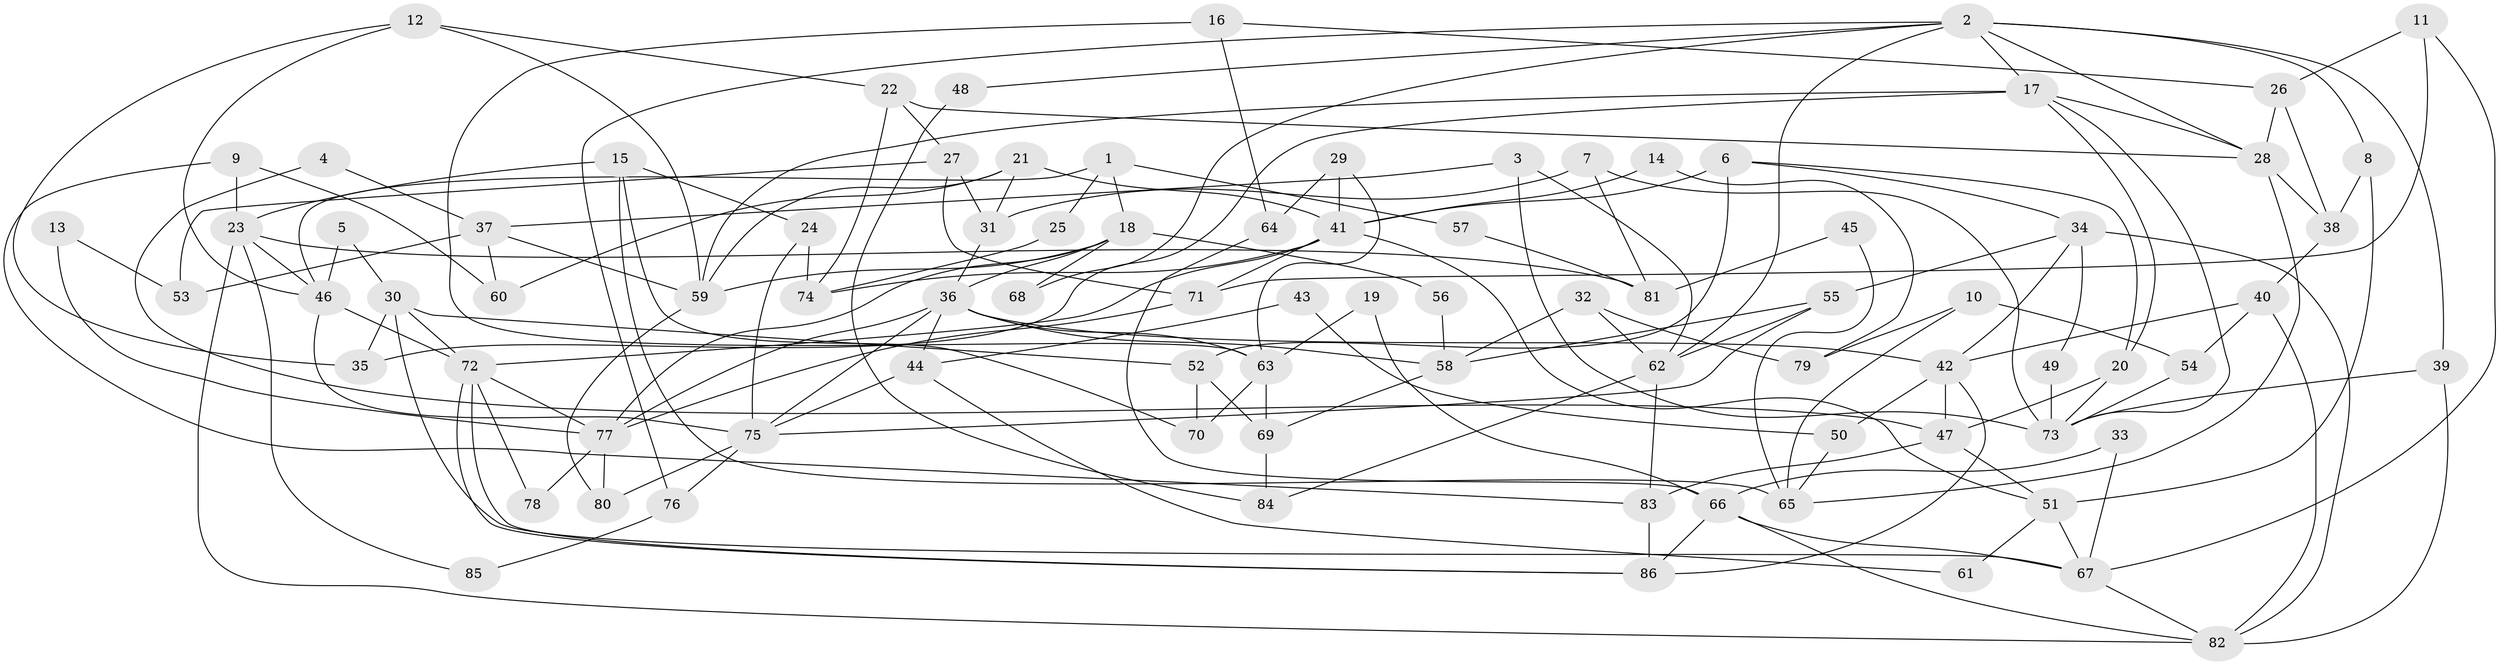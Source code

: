 // coarse degree distribution, {7: 0.057692307692307696, 10: 0.057692307692307696, 2: 0.17307692307692307, 3: 0.15384615384615385, 8: 0.07692307692307693, 5: 0.19230769230769232, 4: 0.19230769230769232, 6: 0.07692307692307693, 9: 0.019230769230769232}
// Generated by graph-tools (version 1.1) at 2025/50/03/04/25 22:50:49]
// undirected, 86 vertices, 172 edges
graph export_dot {
  node [color=gray90,style=filled];
  1;
  2;
  3;
  4;
  5;
  6;
  7;
  8;
  9;
  10;
  11;
  12;
  13;
  14;
  15;
  16;
  17;
  18;
  19;
  20;
  21;
  22;
  23;
  24;
  25;
  26;
  27;
  28;
  29;
  30;
  31;
  32;
  33;
  34;
  35;
  36;
  37;
  38;
  39;
  40;
  41;
  42;
  43;
  44;
  45;
  46;
  47;
  48;
  49;
  50;
  51;
  52;
  53;
  54;
  55;
  56;
  57;
  58;
  59;
  60;
  61;
  62;
  63;
  64;
  65;
  66;
  67;
  68;
  69;
  70;
  71;
  72;
  73;
  74;
  75;
  76;
  77;
  78;
  79;
  80;
  81;
  82;
  83;
  84;
  85;
  86;
  1 -- 46;
  1 -- 18;
  1 -- 25;
  1 -- 57;
  2 -- 17;
  2 -- 39;
  2 -- 8;
  2 -- 28;
  2 -- 48;
  2 -- 62;
  2 -- 68;
  2 -- 76;
  3 -- 37;
  3 -- 62;
  3 -- 73;
  4 -- 37;
  4 -- 47;
  5 -- 46;
  5 -- 30;
  6 -- 34;
  6 -- 20;
  6 -- 41;
  6 -- 52;
  7 -- 31;
  7 -- 73;
  7 -- 81;
  8 -- 51;
  8 -- 38;
  9 -- 23;
  9 -- 83;
  9 -- 60;
  10 -- 65;
  10 -- 54;
  10 -- 79;
  11 -- 71;
  11 -- 67;
  11 -- 26;
  12 -- 22;
  12 -- 59;
  12 -- 35;
  12 -- 46;
  13 -- 53;
  13 -- 77;
  14 -- 41;
  14 -- 79;
  15 -- 23;
  15 -- 70;
  15 -- 24;
  15 -- 65;
  16 -- 26;
  16 -- 64;
  16 -- 63;
  17 -- 35;
  17 -- 28;
  17 -- 20;
  17 -- 59;
  17 -- 73;
  18 -- 77;
  18 -- 36;
  18 -- 56;
  18 -- 59;
  18 -- 68;
  19 -- 66;
  19 -- 63;
  20 -- 73;
  20 -- 47;
  21 -- 59;
  21 -- 41;
  21 -- 31;
  21 -- 60;
  22 -- 74;
  22 -- 28;
  22 -- 27;
  23 -- 82;
  23 -- 46;
  23 -- 81;
  23 -- 85;
  24 -- 75;
  24 -- 74;
  25 -- 74;
  26 -- 38;
  26 -- 28;
  27 -- 31;
  27 -- 53;
  27 -- 71;
  28 -- 38;
  28 -- 65;
  29 -- 41;
  29 -- 63;
  29 -- 64;
  30 -- 72;
  30 -- 67;
  30 -- 35;
  30 -- 52;
  31 -- 36;
  32 -- 62;
  32 -- 58;
  32 -- 79;
  33 -- 66;
  33 -- 67;
  34 -- 55;
  34 -- 82;
  34 -- 42;
  34 -- 49;
  36 -- 58;
  36 -- 75;
  36 -- 42;
  36 -- 44;
  36 -- 63;
  36 -- 77;
  37 -- 60;
  37 -- 59;
  37 -- 53;
  38 -- 40;
  39 -- 73;
  39 -- 82;
  40 -- 42;
  40 -- 54;
  40 -- 82;
  41 -- 72;
  41 -- 51;
  41 -- 71;
  41 -- 74;
  42 -- 47;
  42 -- 50;
  42 -- 86;
  43 -- 50;
  43 -- 44;
  44 -- 75;
  44 -- 61;
  45 -- 65;
  45 -- 81;
  46 -- 72;
  46 -- 75;
  47 -- 51;
  47 -- 83;
  48 -- 84;
  49 -- 73;
  50 -- 65;
  51 -- 61;
  51 -- 67;
  52 -- 69;
  52 -- 70;
  54 -- 73;
  55 -- 62;
  55 -- 75;
  55 -- 58;
  56 -- 58;
  57 -- 81;
  58 -- 69;
  59 -- 80;
  62 -- 83;
  62 -- 84;
  63 -- 69;
  63 -- 70;
  64 -- 66;
  66 -- 86;
  66 -- 82;
  66 -- 67;
  67 -- 82;
  69 -- 84;
  71 -- 77;
  72 -- 77;
  72 -- 86;
  72 -- 86;
  72 -- 78;
  75 -- 80;
  75 -- 76;
  76 -- 85;
  77 -- 78;
  77 -- 80;
  83 -- 86;
}
